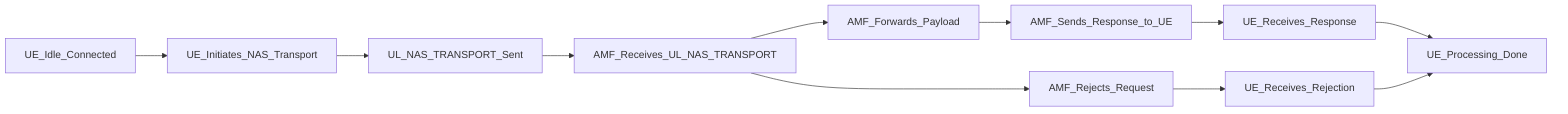 graph LR
    UE_Idle_Connected --> UE_Initiates_NAS_Transport
    UE_Initiates_NAS_Transport --> UL_NAS_TRANSPORT_Sent
    UL_NAS_TRANSPORT_Sent --> AMF_Receives_UL_NAS_TRANSPORT
    AMF_Receives_UL_NAS_TRANSPORT --> AMF_Forwards_Payload
    AMF_Receives_UL_NAS_TRANSPORT --> AMF_Rejects_Request
    AMF_Forwards_Payload --> AMF_Sends_Response_to_UE
    AMF_Rejects_Request --> UE_Receives_Rejection
    AMF_Sends_Response_to_UE --> UE_Receives_Response
    UE_Receives_Response --> UE_Processing_Done
    UE_Receives_Rejection --> UE_Processing_Done